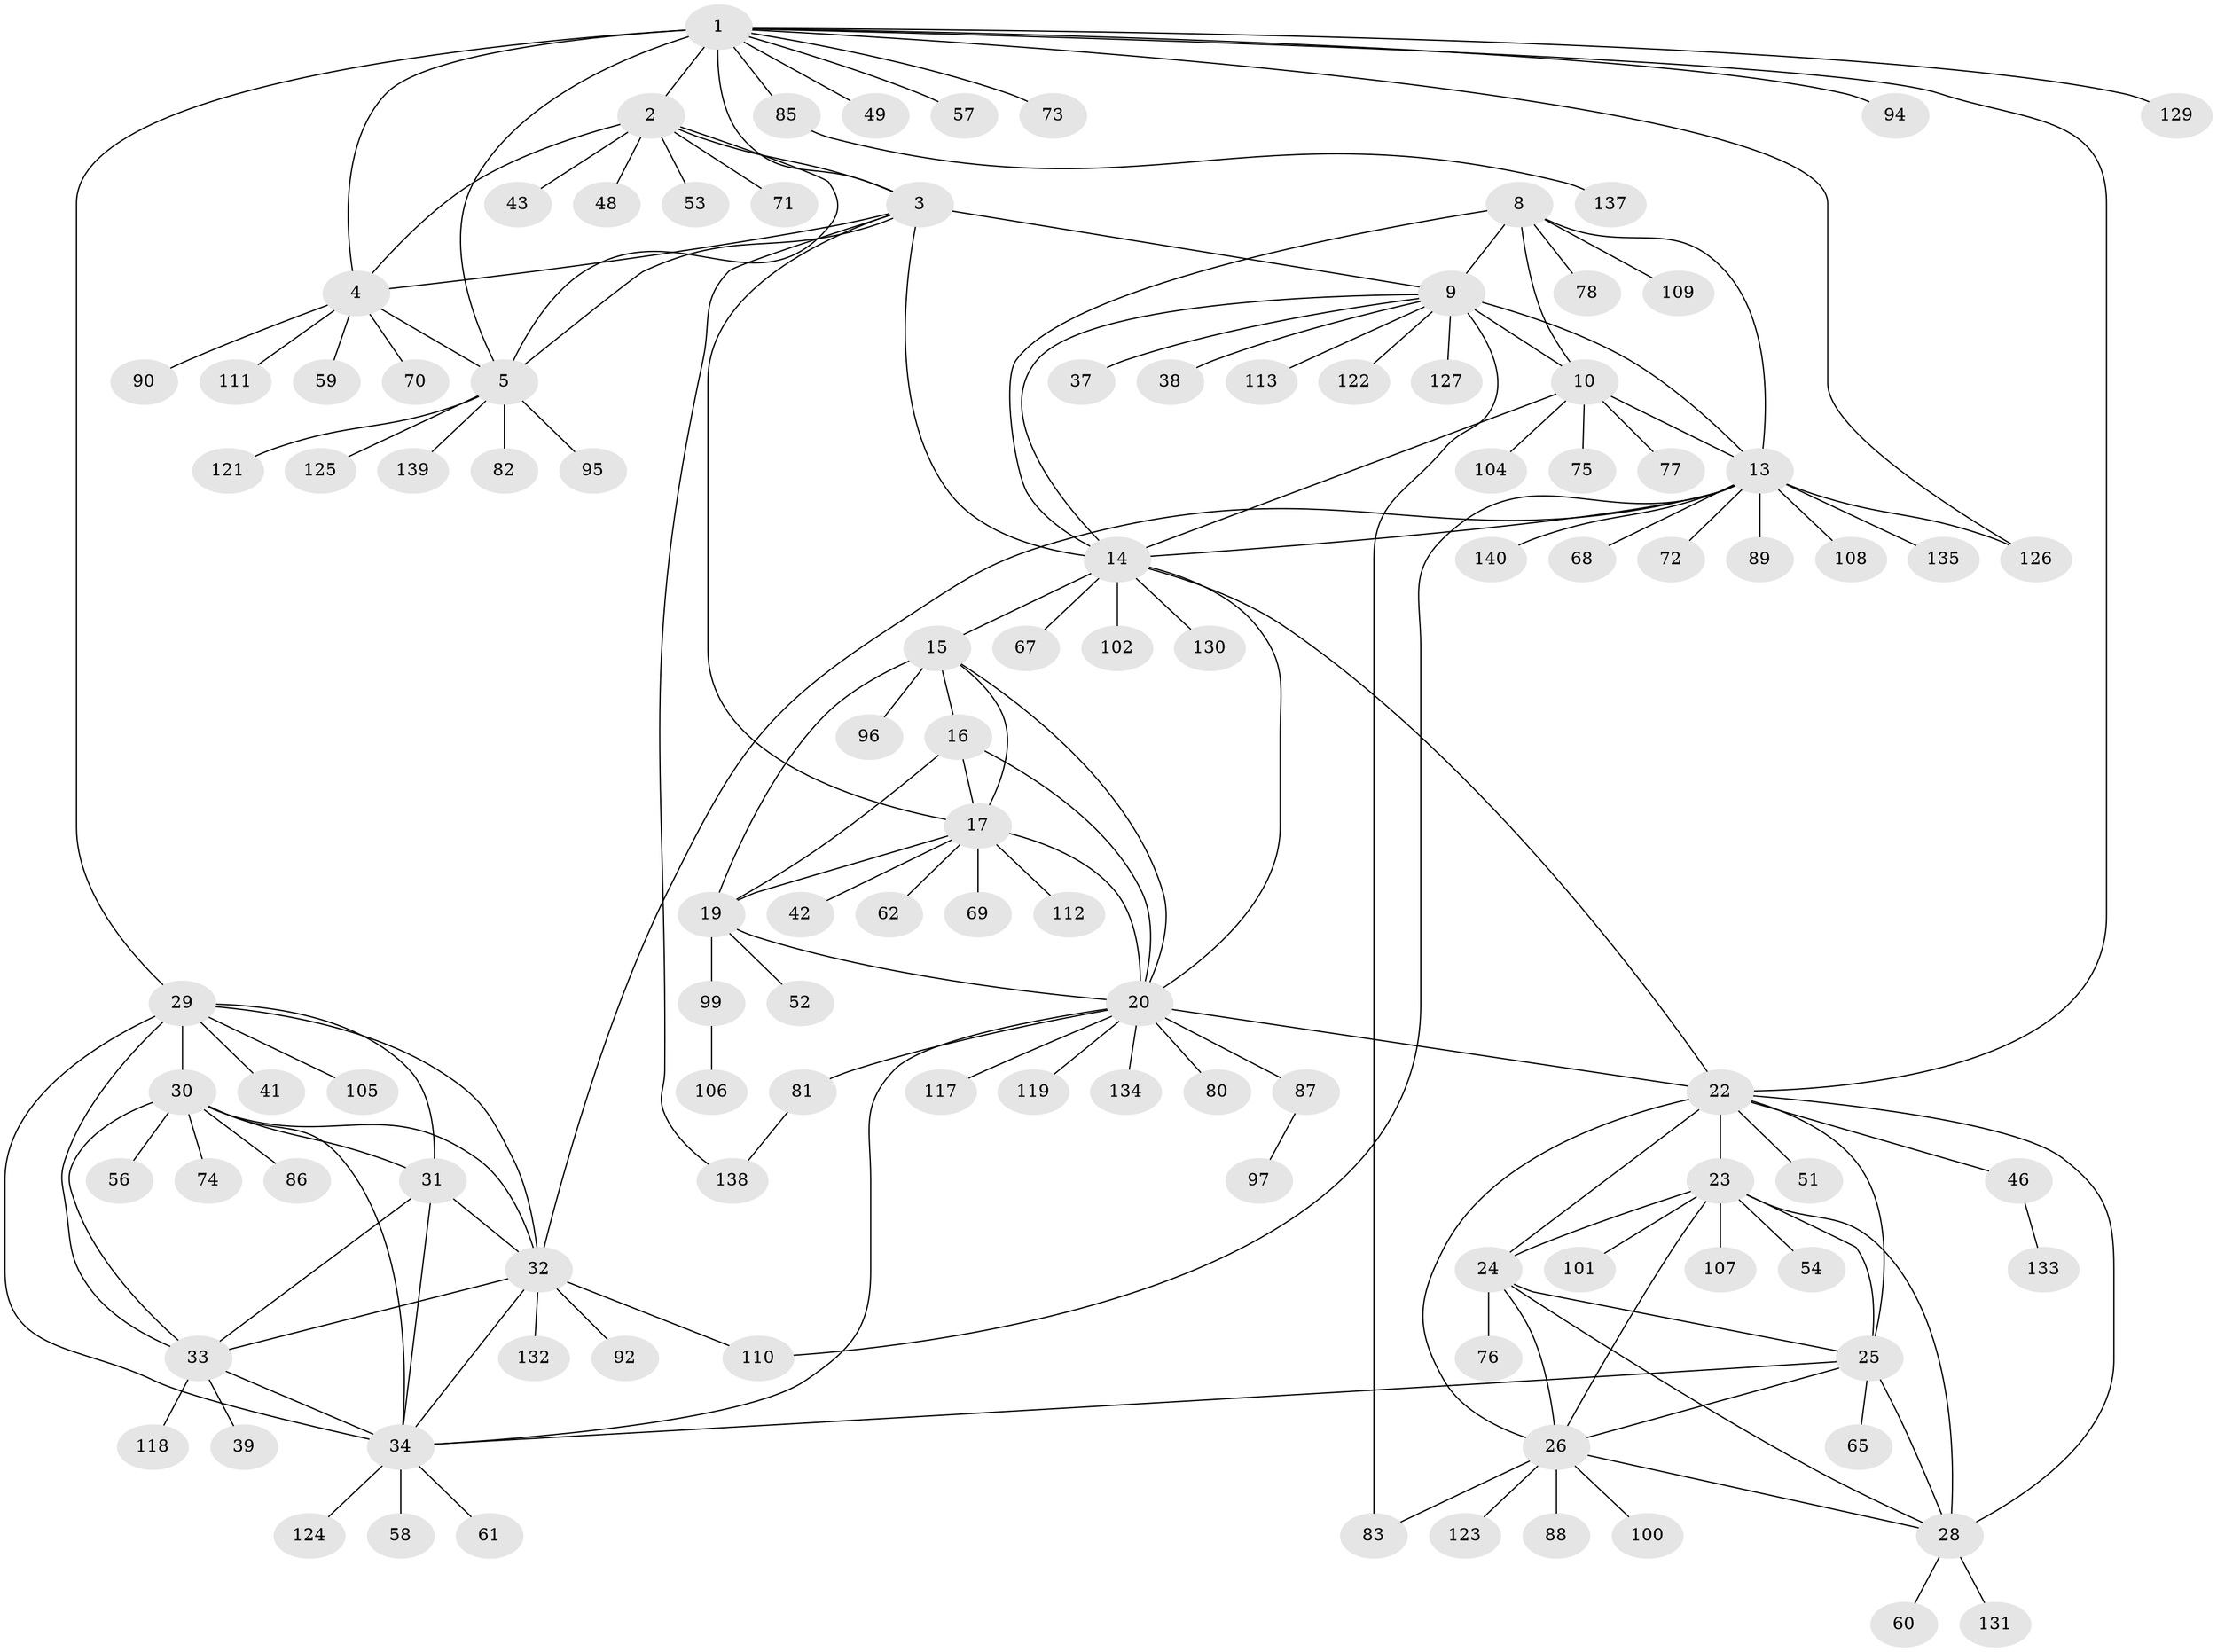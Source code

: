 // original degree distribution, {14: 0.007142857142857143, 11: 0.03571428571428571, 10: 0.05, 12: 0.014285714285714285, 7: 0.05, 6: 0.007142857142857143, 9: 0.02142857142857143, 8: 0.05, 15: 0.007142857142857143, 13: 0.007142857142857143, 2: 0.11428571428571428, 1: 0.6285714285714286, 3: 0.007142857142857143}
// Generated by graph-tools (version 1.1) at 2025/42/03/06/25 10:42:10]
// undirected, 110 vertices, 159 edges
graph export_dot {
graph [start="1"]
  node [color=gray90,style=filled];
  1 [super="+6"];
  2 [super="+103"];
  3 [super="+44"];
  4 [super="+7"];
  5 [super="+115"];
  8 [super="+50"];
  9 [super="+12"];
  10 [super="+11"];
  13 [super="+64"];
  14 [super="+36"];
  15 [super="+84"];
  16 [super="+40"];
  17 [super="+18"];
  19 [super="+114"];
  20 [super="+21"];
  22 [super="+27"];
  23 [super="+47"];
  24 [super="+128"];
  25;
  26 [super="+98"];
  28 [super="+91"];
  29 [super="+35"];
  30 [super="+63"];
  31 [super="+55"];
  32 [super="+120"];
  33;
  34 [super="+45"];
  37;
  38;
  39;
  41;
  42;
  43;
  46;
  48;
  49;
  51;
  52;
  53;
  54;
  56;
  57;
  58 [super="+66"];
  59;
  60;
  61;
  62;
  65;
  67;
  68;
  69 [super="+79"];
  70;
  71;
  72;
  73;
  74;
  75;
  76;
  77;
  78;
  80;
  81 [super="+93"];
  82;
  83;
  85;
  86;
  87;
  88;
  89;
  90;
  92;
  94;
  95;
  96;
  97 [super="+116"];
  99;
  100;
  101;
  102;
  104;
  105;
  106;
  107;
  108;
  109;
  110 [super="+136"];
  111;
  112;
  113;
  117;
  118;
  119;
  121;
  122;
  123;
  124;
  125;
  126;
  127;
  129;
  130;
  131;
  132;
  133;
  134;
  135;
  137;
  138;
  139;
  140;
  1 -- 2 [weight=2];
  1 -- 3 [weight=2];
  1 -- 4 [weight=4];
  1 -- 5 [weight=2];
  1 -- 49;
  1 -- 57;
  1 -- 73;
  1 -- 85;
  1 -- 94;
  1 -- 126;
  1 -- 129;
  1 -- 22;
  1 -- 29;
  2 -- 3;
  2 -- 4 [weight=2];
  2 -- 5;
  2 -- 43;
  2 -- 48;
  2 -- 53;
  2 -- 71;
  3 -- 4 [weight=2];
  3 -- 5;
  3 -- 9;
  3 -- 17;
  3 -- 138;
  3 -- 14;
  4 -- 5 [weight=2];
  4 -- 59;
  4 -- 70;
  4 -- 90;
  4 -- 111;
  5 -- 82;
  5 -- 95;
  5 -- 121;
  5 -- 125;
  5 -- 139;
  8 -- 9 [weight=2];
  8 -- 10 [weight=2];
  8 -- 13;
  8 -- 14;
  8 -- 78;
  8 -- 109;
  9 -- 10 [weight=4];
  9 -- 13 [weight=2];
  9 -- 14 [weight=2];
  9 -- 38;
  9 -- 83;
  9 -- 113;
  9 -- 127;
  9 -- 37;
  9 -- 122;
  10 -- 13 [weight=2];
  10 -- 14 [weight=2];
  10 -- 77;
  10 -- 75;
  10 -- 104;
  13 -- 14;
  13 -- 32;
  13 -- 68;
  13 -- 72;
  13 -- 89;
  13 -- 108;
  13 -- 110;
  13 -- 126;
  13 -- 140;
  13 -- 135;
  14 -- 102;
  14 -- 130;
  14 -- 22;
  14 -- 20;
  14 -- 67;
  14 -- 15;
  15 -- 16;
  15 -- 17 [weight=2];
  15 -- 19;
  15 -- 20 [weight=2];
  15 -- 96;
  16 -- 17 [weight=2];
  16 -- 19;
  16 -- 20 [weight=2];
  17 -- 19 [weight=2];
  17 -- 20 [weight=4];
  17 -- 62;
  17 -- 69;
  17 -- 112;
  17 -- 42;
  19 -- 20 [weight=2];
  19 -- 52;
  19 -- 99;
  20 -- 34;
  20 -- 80;
  20 -- 81;
  20 -- 117;
  20 -- 134;
  20 -- 22;
  20 -- 119;
  20 -- 87;
  22 -- 23 [weight=2];
  22 -- 24 [weight=2];
  22 -- 25 [weight=2];
  22 -- 26 [weight=2];
  22 -- 28 [weight=2];
  22 -- 46;
  22 -- 51;
  23 -- 24;
  23 -- 25;
  23 -- 26;
  23 -- 28;
  23 -- 54;
  23 -- 101;
  23 -- 107;
  24 -- 25;
  24 -- 26;
  24 -- 28;
  24 -- 76;
  25 -- 26;
  25 -- 28;
  25 -- 34;
  25 -- 65;
  26 -- 28;
  26 -- 83;
  26 -- 88;
  26 -- 100;
  26 -- 123;
  28 -- 60;
  28 -- 131;
  29 -- 30 [weight=2];
  29 -- 31 [weight=2];
  29 -- 32 [weight=2];
  29 -- 33 [weight=2];
  29 -- 34 [weight=2];
  29 -- 105;
  29 -- 41;
  30 -- 31;
  30 -- 32;
  30 -- 33;
  30 -- 34;
  30 -- 56;
  30 -- 74;
  30 -- 86;
  31 -- 32;
  31 -- 33;
  31 -- 34;
  32 -- 33;
  32 -- 34;
  32 -- 92;
  32 -- 132;
  32 -- 110;
  33 -- 34;
  33 -- 39;
  33 -- 118;
  34 -- 58;
  34 -- 61;
  34 -- 124;
  46 -- 133;
  81 -- 138;
  85 -- 137;
  87 -- 97;
  99 -- 106;
}
